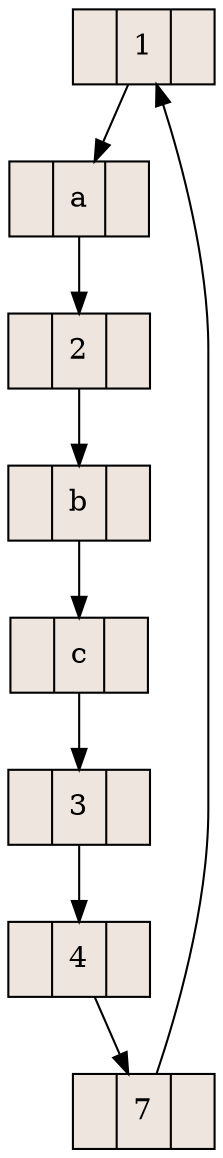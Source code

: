 digraph grafica{
rankdir=TB;
node [shape = record, style=filled, fillcolor=seashell2];
nodo1 [ label ="1"];
nodo2 [ label ="<C0>|2|<C1>"];
nodob [ label ="<C0>|b|<C1>"];
nodoc [ label ="<C0>|c|<C1>"];
nodo3 [ label ="<C0>|3|<C1>"];
nodo4 [ label ="<C0>|4|<C1>"];
nodo7 [ label ="<C0>|7|<C1>"];
nodo1 [ label ="<C0>|1|<C1>"];
nodoa [ label ="<C0>|a|<C1>"];
nodo7->nodo1
nodo4->nodo7
nodo3->nodo4
nodoc->nodo3
nodob->nodoc
nodo2->nodob
nodoa->nodo2
nodo1->nodoa
}
